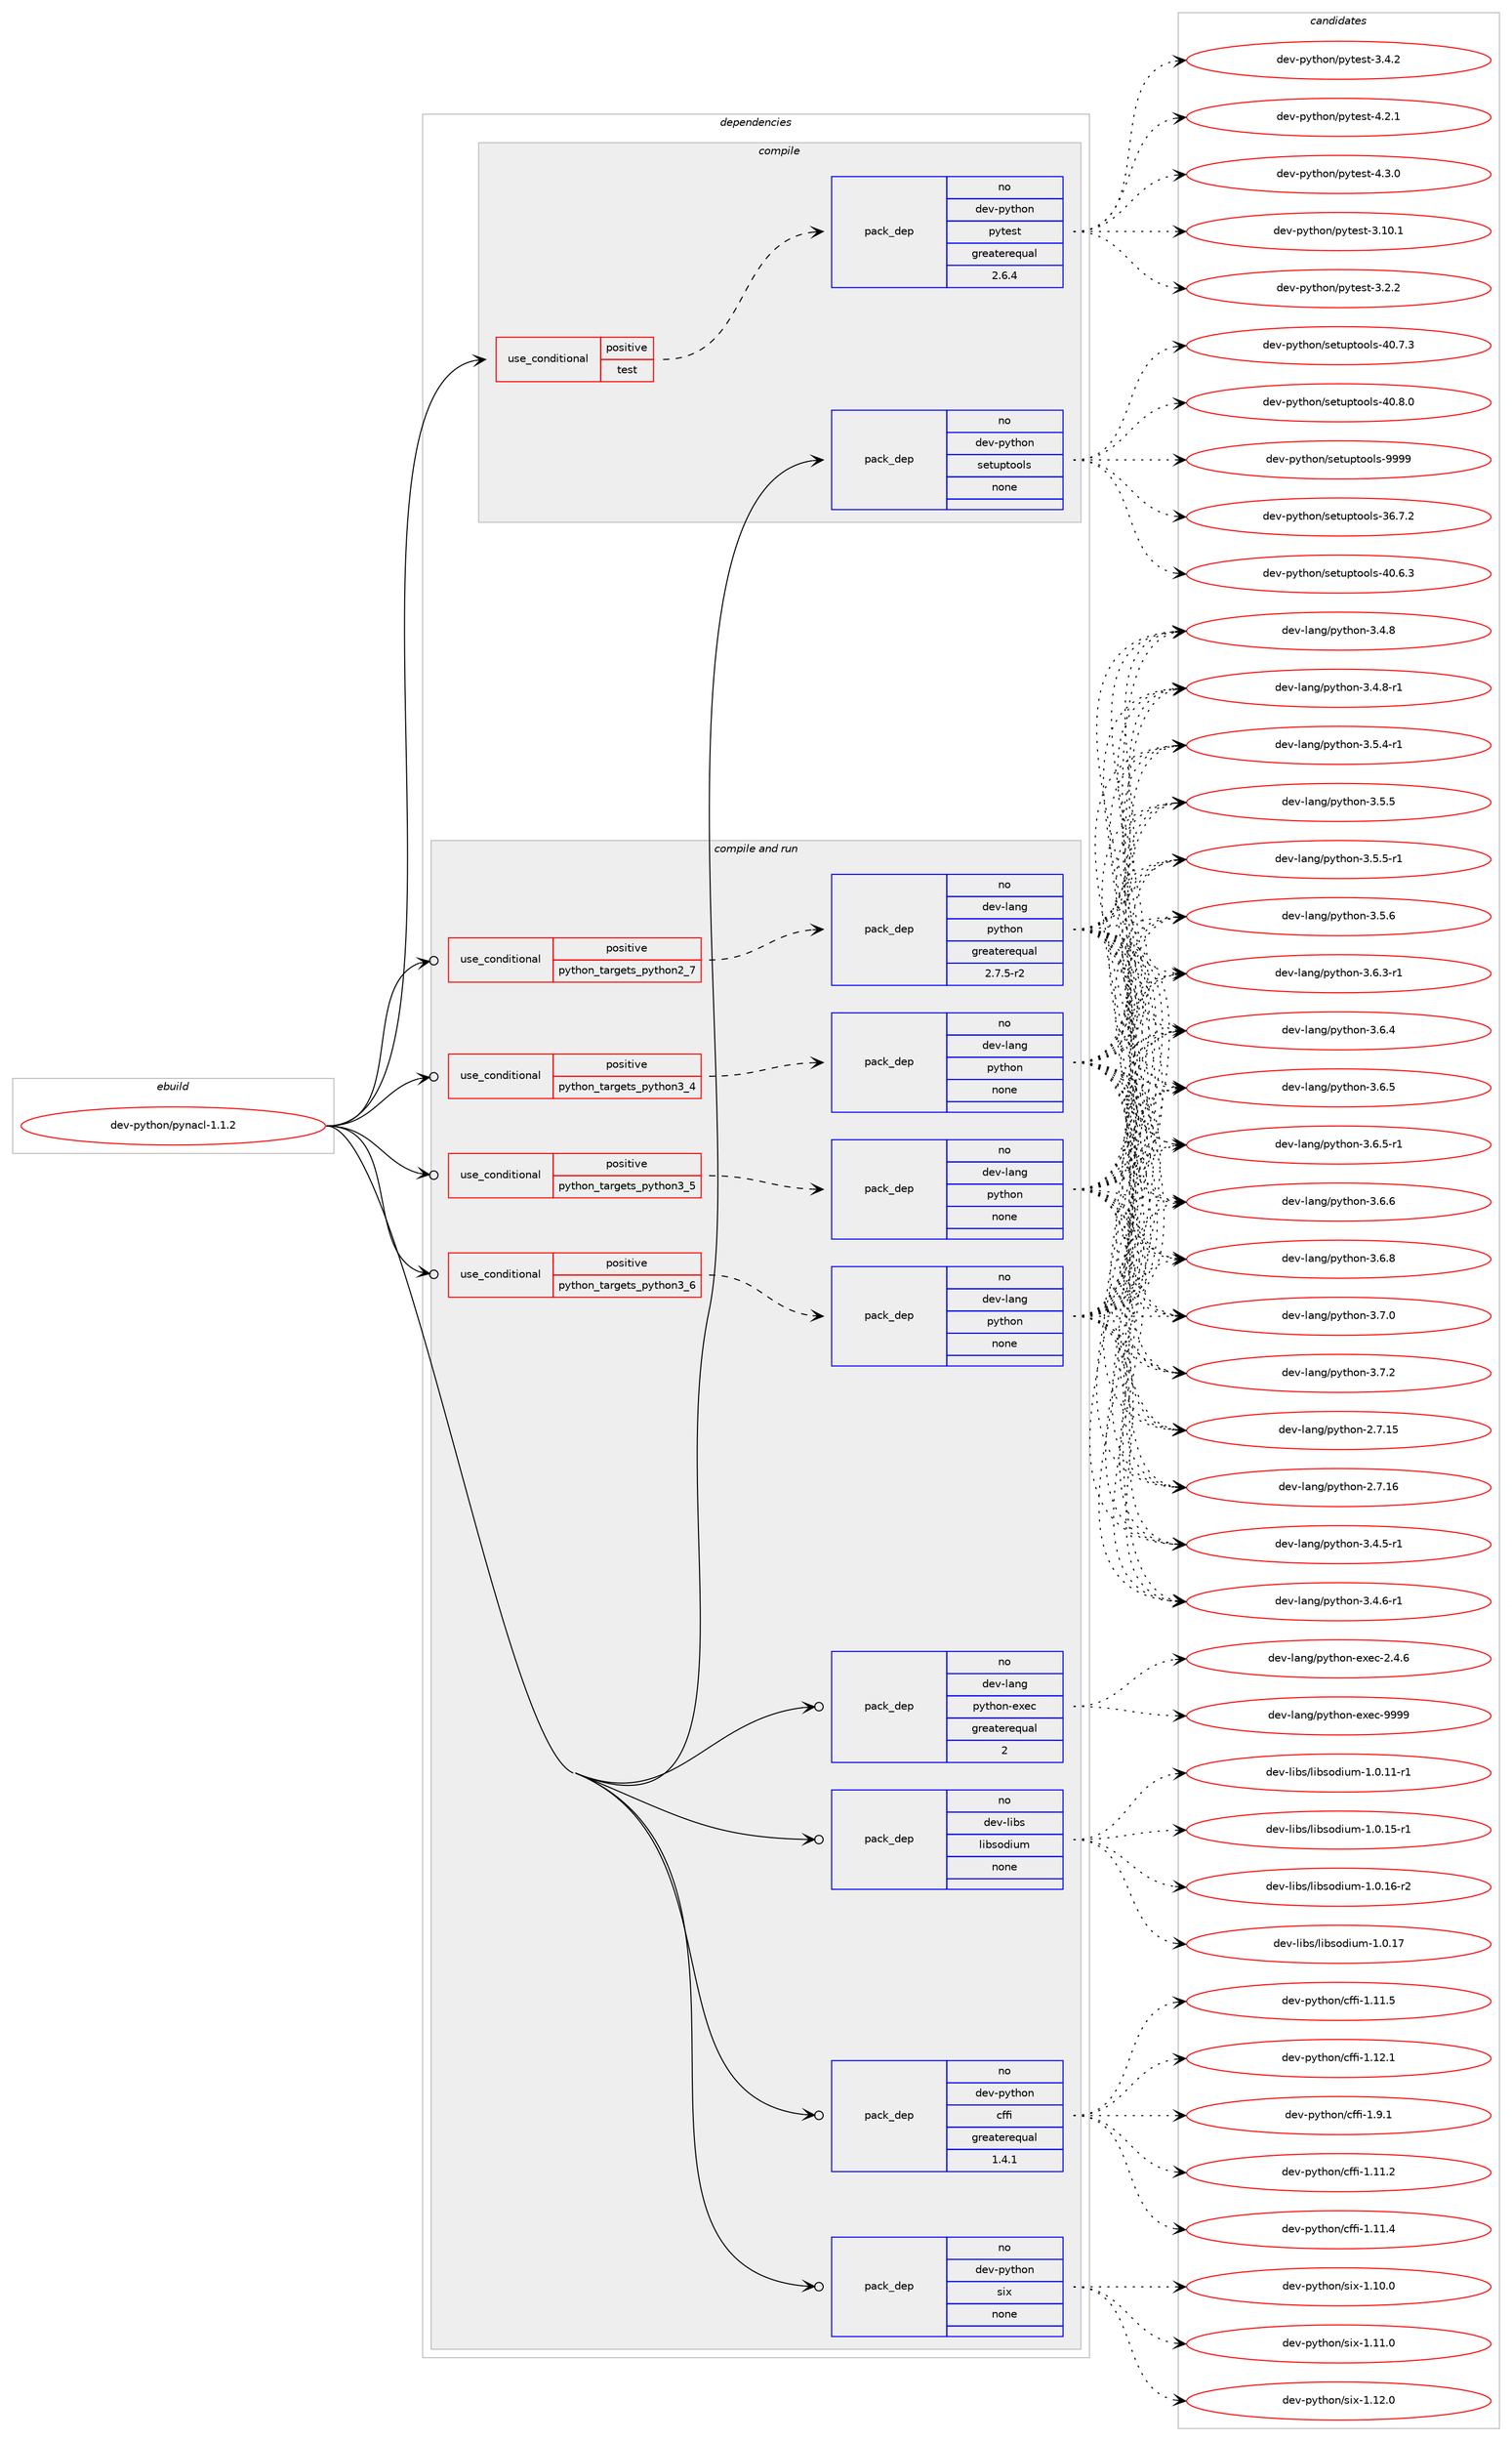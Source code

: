 digraph prolog {

# *************
# Graph options
# *************

newrank=true;
concentrate=true;
compound=true;
graph [rankdir=LR,fontname=Helvetica,fontsize=10,ranksep=1.5];#, ranksep=2.5, nodesep=0.2];
edge  [arrowhead=vee];
node  [fontname=Helvetica,fontsize=10];

# **********
# The ebuild
# **********

subgraph cluster_leftcol {
color=gray;
rank=same;
label=<<i>ebuild</i>>;
id [label="dev-python/pynacl-1.1.2", color=red, width=4, href="../dev-python/pynacl-1.1.2.svg"];
}

# ****************
# The dependencies
# ****************

subgraph cluster_midcol {
color=gray;
label=<<i>dependencies</i>>;
subgraph cluster_compile {
fillcolor="#eeeeee";
style=filled;
label=<<i>compile</i>>;
subgraph cond381279 {
dependency1430680 [label=<<TABLE BORDER="0" CELLBORDER="1" CELLSPACING="0" CELLPADDING="4"><TR><TD ROWSPAN="3" CELLPADDING="10">use_conditional</TD></TR><TR><TD>positive</TD></TR><TR><TD>test</TD></TR></TABLE>>, shape=none, color=red];
subgraph pack1026079 {
dependency1430681 [label=<<TABLE BORDER="0" CELLBORDER="1" CELLSPACING="0" CELLPADDING="4" WIDTH="220"><TR><TD ROWSPAN="6" CELLPADDING="30">pack_dep</TD></TR><TR><TD WIDTH="110">no</TD></TR><TR><TD>dev-python</TD></TR><TR><TD>pytest</TD></TR><TR><TD>greaterequal</TD></TR><TR><TD>2.6.4</TD></TR></TABLE>>, shape=none, color=blue];
}
dependency1430680:e -> dependency1430681:w [weight=20,style="dashed",arrowhead="vee"];
}
id:e -> dependency1430680:w [weight=20,style="solid",arrowhead="vee"];
subgraph pack1026080 {
dependency1430682 [label=<<TABLE BORDER="0" CELLBORDER="1" CELLSPACING="0" CELLPADDING="4" WIDTH="220"><TR><TD ROWSPAN="6" CELLPADDING="30">pack_dep</TD></TR><TR><TD WIDTH="110">no</TD></TR><TR><TD>dev-python</TD></TR><TR><TD>setuptools</TD></TR><TR><TD>none</TD></TR><TR><TD></TD></TR></TABLE>>, shape=none, color=blue];
}
id:e -> dependency1430682:w [weight=20,style="solid",arrowhead="vee"];
}
subgraph cluster_compileandrun {
fillcolor="#eeeeee";
style=filled;
label=<<i>compile and run</i>>;
subgraph cond381280 {
dependency1430683 [label=<<TABLE BORDER="0" CELLBORDER="1" CELLSPACING="0" CELLPADDING="4"><TR><TD ROWSPAN="3" CELLPADDING="10">use_conditional</TD></TR><TR><TD>positive</TD></TR><TR><TD>python_targets_python2_7</TD></TR></TABLE>>, shape=none, color=red];
subgraph pack1026081 {
dependency1430684 [label=<<TABLE BORDER="0" CELLBORDER="1" CELLSPACING="0" CELLPADDING="4" WIDTH="220"><TR><TD ROWSPAN="6" CELLPADDING="30">pack_dep</TD></TR><TR><TD WIDTH="110">no</TD></TR><TR><TD>dev-lang</TD></TR><TR><TD>python</TD></TR><TR><TD>greaterequal</TD></TR><TR><TD>2.7.5-r2</TD></TR></TABLE>>, shape=none, color=blue];
}
dependency1430683:e -> dependency1430684:w [weight=20,style="dashed",arrowhead="vee"];
}
id:e -> dependency1430683:w [weight=20,style="solid",arrowhead="odotvee"];
subgraph cond381281 {
dependency1430685 [label=<<TABLE BORDER="0" CELLBORDER="1" CELLSPACING="0" CELLPADDING="4"><TR><TD ROWSPAN="3" CELLPADDING="10">use_conditional</TD></TR><TR><TD>positive</TD></TR><TR><TD>python_targets_python3_4</TD></TR></TABLE>>, shape=none, color=red];
subgraph pack1026082 {
dependency1430686 [label=<<TABLE BORDER="0" CELLBORDER="1" CELLSPACING="0" CELLPADDING="4" WIDTH="220"><TR><TD ROWSPAN="6" CELLPADDING="30">pack_dep</TD></TR><TR><TD WIDTH="110">no</TD></TR><TR><TD>dev-lang</TD></TR><TR><TD>python</TD></TR><TR><TD>none</TD></TR><TR><TD></TD></TR></TABLE>>, shape=none, color=blue];
}
dependency1430685:e -> dependency1430686:w [weight=20,style="dashed",arrowhead="vee"];
}
id:e -> dependency1430685:w [weight=20,style="solid",arrowhead="odotvee"];
subgraph cond381282 {
dependency1430687 [label=<<TABLE BORDER="0" CELLBORDER="1" CELLSPACING="0" CELLPADDING="4"><TR><TD ROWSPAN="3" CELLPADDING="10">use_conditional</TD></TR><TR><TD>positive</TD></TR><TR><TD>python_targets_python3_5</TD></TR></TABLE>>, shape=none, color=red];
subgraph pack1026083 {
dependency1430688 [label=<<TABLE BORDER="0" CELLBORDER="1" CELLSPACING="0" CELLPADDING="4" WIDTH="220"><TR><TD ROWSPAN="6" CELLPADDING="30">pack_dep</TD></TR><TR><TD WIDTH="110">no</TD></TR><TR><TD>dev-lang</TD></TR><TR><TD>python</TD></TR><TR><TD>none</TD></TR><TR><TD></TD></TR></TABLE>>, shape=none, color=blue];
}
dependency1430687:e -> dependency1430688:w [weight=20,style="dashed",arrowhead="vee"];
}
id:e -> dependency1430687:w [weight=20,style="solid",arrowhead="odotvee"];
subgraph cond381283 {
dependency1430689 [label=<<TABLE BORDER="0" CELLBORDER="1" CELLSPACING="0" CELLPADDING="4"><TR><TD ROWSPAN="3" CELLPADDING="10">use_conditional</TD></TR><TR><TD>positive</TD></TR><TR><TD>python_targets_python3_6</TD></TR></TABLE>>, shape=none, color=red];
subgraph pack1026084 {
dependency1430690 [label=<<TABLE BORDER="0" CELLBORDER="1" CELLSPACING="0" CELLPADDING="4" WIDTH="220"><TR><TD ROWSPAN="6" CELLPADDING="30">pack_dep</TD></TR><TR><TD WIDTH="110">no</TD></TR><TR><TD>dev-lang</TD></TR><TR><TD>python</TD></TR><TR><TD>none</TD></TR><TR><TD></TD></TR></TABLE>>, shape=none, color=blue];
}
dependency1430689:e -> dependency1430690:w [weight=20,style="dashed",arrowhead="vee"];
}
id:e -> dependency1430689:w [weight=20,style="solid",arrowhead="odotvee"];
subgraph pack1026085 {
dependency1430691 [label=<<TABLE BORDER="0" CELLBORDER="1" CELLSPACING="0" CELLPADDING="4" WIDTH="220"><TR><TD ROWSPAN="6" CELLPADDING="30">pack_dep</TD></TR><TR><TD WIDTH="110">no</TD></TR><TR><TD>dev-lang</TD></TR><TR><TD>python-exec</TD></TR><TR><TD>greaterequal</TD></TR><TR><TD>2</TD></TR></TABLE>>, shape=none, color=blue];
}
id:e -> dependency1430691:w [weight=20,style="solid",arrowhead="odotvee"];
subgraph pack1026086 {
dependency1430692 [label=<<TABLE BORDER="0" CELLBORDER="1" CELLSPACING="0" CELLPADDING="4" WIDTH="220"><TR><TD ROWSPAN="6" CELLPADDING="30">pack_dep</TD></TR><TR><TD WIDTH="110">no</TD></TR><TR><TD>dev-libs</TD></TR><TR><TD>libsodium</TD></TR><TR><TD>none</TD></TR><TR><TD></TD></TR></TABLE>>, shape=none, color=blue];
}
id:e -> dependency1430692:w [weight=20,style="solid",arrowhead="odotvee"];
subgraph pack1026087 {
dependency1430693 [label=<<TABLE BORDER="0" CELLBORDER="1" CELLSPACING="0" CELLPADDING="4" WIDTH="220"><TR><TD ROWSPAN="6" CELLPADDING="30">pack_dep</TD></TR><TR><TD WIDTH="110">no</TD></TR><TR><TD>dev-python</TD></TR><TR><TD>cffi</TD></TR><TR><TD>greaterequal</TD></TR><TR><TD>1.4.1</TD></TR></TABLE>>, shape=none, color=blue];
}
id:e -> dependency1430693:w [weight=20,style="solid",arrowhead="odotvee"];
subgraph pack1026088 {
dependency1430694 [label=<<TABLE BORDER="0" CELLBORDER="1" CELLSPACING="0" CELLPADDING="4" WIDTH="220"><TR><TD ROWSPAN="6" CELLPADDING="30">pack_dep</TD></TR><TR><TD WIDTH="110">no</TD></TR><TR><TD>dev-python</TD></TR><TR><TD>six</TD></TR><TR><TD>none</TD></TR><TR><TD></TD></TR></TABLE>>, shape=none, color=blue];
}
id:e -> dependency1430694:w [weight=20,style="solid",arrowhead="odotvee"];
}
subgraph cluster_run {
fillcolor="#eeeeee";
style=filled;
label=<<i>run</i>>;
}
}

# **************
# The candidates
# **************

subgraph cluster_choices {
rank=same;
color=gray;
label=<<i>candidates</i>>;

subgraph choice1026079 {
color=black;
nodesep=1;
choice100101118451121211161041111104711212111610111511645514649484649 [label="dev-python/pytest-3.10.1", color=red, width=4,href="../dev-python/pytest-3.10.1.svg"];
choice1001011184511212111610411111047112121116101115116455146504650 [label="dev-python/pytest-3.2.2", color=red, width=4,href="../dev-python/pytest-3.2.2.svg"];
choice1001011184511212111610411111047112121116101115116455146524650 [label="dev-python/pytest-3.4.2", color=red, width=4,href="../dev-python/pytest-3.4.2.svg"];
choice1001011184511212111610411111047112121116101115116455246504649 [label="dev-python/pytest-4.2.1", color=red, width=4,href="../dev-python/pytest-4.2.1.svg"];
choice1001011184511212111610411111047112121116101115116455246514648 [label="dev-python/pytest-4.3.0", color=red, width=4,href="../dev-python/pytest-4.3.0.svg"];
dependency1430681:e -> choice100101118451121211161041111104711212111610111511645514649484649:w [style=dotted,weight="100"];
dependency1430681:e -> choice1001011184511212111610411111047112121116101115116455146504650:w [style=dotted,weight="100"];
dependency1430681:e -> choice1001011184511212111610411111047112121116101115116455146524650:w [style=dotted,weight="100"];
dependency1430681:e -> choice1001011184511212111610411111047112121116101115116455246504649:w [style=dotted,weight="100"];
dependency1430681:e -> choice1001011184511212111610411111047112121116101115116455246514648:w [style=dotted,weight="100"];
}
subgraph choice1026080 {
color=black;
nodesep=1;
choice100101118451121211161041111104711510111611711211611111110811545515446554650 [label="dev-python/setuptools-36.7.2", color=red, width=4,href="../dev-python/setuptools-36.7.2.svg"];
choice100101118451121211161041111104711510111611711211611111110811545524846544651 [label="dev-python/setuptools-40.6.3", color=red, width=4,href="../dev-python/setuptools-40.6.3.svg"];
choice100101118451121211161041111104711510111611711211611111110811545524846554651 [label="dev-python/setuptools-40.7.3", color=red, width=4,href="../dev-python/setuptools-40.7.3.svg"];
choice100101118451121211161041111104711510111611711211611111110811545524846564648 [label="dev-python/setuptools-40.8.0", color=red, width=4,href="../dev-python/setuptools-40.8.0.svg"];
choice10010111845112121116104111110471151011161171121161111111081154557575757 [label="dev-python/setuptools-9999", color=red, width=4,href="../dev-python/setuptools-9999.svg"];
dependency1430682:e -> choice100101118451121211161041111104711510111611711211611111110811545515446554650:w [style=dotted,weight="100"];
dependency1430682:e -> choice100101118451121211161041111104711510111611711211611111110811545524846544651:w [style=dotted,weight="100"];
dependency1430682:e -> choice100101118451121211161041111104711510111611711211611111110811545524846554651:w [style=dotted,weight="100"];
dependency1430682:e -> choice100101118451121211161041111104711510111611711211611111110811545524846564648:w [style=dotted,weight="100"];
dependency1430682:e -> choice10010111845112121116104111110471151011161171121161111111081154557575757:w [style=dotted,weight="100"];
}
subgraph choice1026081 {
color=black;
nodesep=1;
choice10010111845108971101034711212111610411111045504655464953 [label="dev-lang/python-2.7.15", color=red, width=4,href="../dev-lang/python-2.7.15.svg"];
choice10010111845108971101034711212111610411111045504655464954 [label="dev-lang/python-2.7.16", color=red, width=4,href="../dev-lang/python-2.7.16.svg"];
choice1001011184510897110103471121211161041111104551465246534511449 [label="dev-lang/python-3.4.5-r1", color=red, width=4,href="../dev-lang/python-3.4.5-r1.svg"];
choice1001011184510897110103471121211161041111104551465246544511449 [label="dev-lang/python-3.4.6-r1", color=red, width=4,href="../dev-lang/python-3.4.6-r1.svg"];
choice100101118451089711010347112121116104111110455146524656 [label="dev-lang/python-3.4.8", color=red, width=4,href="../dev-lang/python-3.4.8.svg"];
choice1001011184510897110103471121211161041111104551465246564511449 [label="dev-lang/python-3.4.8-r1", color=red, width=4,href="../dev-lang/python-3.4.8-r1.svg"];
choice1001011184510897110103471121211161041111104551465346524511449 [label="dev-lang/python-3.5.4-r1", color=red, width=4,href="../dev-lang/python-3.5.4-r1.svg"];
choice100101118451089711010347112121116104111110455146534653 [label="dev-lang/python-3.5.5", color=red, width=4,href="../dev-lang/python-3.5.5.svg"];
choice1001011184510897110103471121211161041111104551465346534511449 [label="dev-lang/python-3.5.5-r1", color=red, width=4,href="../dev-lang/python-3.5.5-r1.svg"];
choice100101118451089711010347112121116104111110455146534654 [label="dev-lang/python-3.5.6", color=red, width=4,href="../dev-lang/python-3.5.6.svg"];
choice1001011184510897110103471121211161041111104551465446514511449 [label="dev-lang/python-3.6.3-r1", color=red, width=4,href="../dev-lang/python-3.6.3-r1.svg"];
choice100101118451089711010347112121116104111110455146544652 [label="dev-lang/python-3.6.4", color=red, width=4,href="../dev-lang/python-3.6.4.svg"];
choice100101118451089711010347112121116104111110455146544653 [label="dev-lang/python-3.6.5", color=red, width=4,href="../dev-lang/python-3.6.5.svg"];
choice1001011184510897110103471121211161041111104551465446534511449 [label="dev-lang/python-3.6.5-r1", color=red, width=4,href="../dev-lang/python-3.6.5-r1.svg"];
choice100101118451089711010347112121116104111110455146544654 [label="dev-lang/python-3.6.6", color=red, width=4,href="../dev-lang/python-3.6.6.svg"];
choice100101118451089711010347112121116104111110455146544656 [label="dev-lang/python-3.6.8", color=red, width=4,href="../dev-lang/python-3.6.8.svg"];
choice100101118451089711010347112121116104111110455146554648 [label="dev-lang/python-3.7.0", color=red, width=4,href="../dev-lang/python-3.7.0.svg"];
choice100101118451089711010347112121116104111110455146554650 [label="dev-lang/python-3.7.2", color=red, width=4,href="../dev-lang/python-3.7.2.svg"];
dependency1430684:e -> choice10010111845108971101034711212111610411111045504655464953:w [style=dotted,weight="100"];
dependency1430684:e -> choice10010111845108971101034711212111610411111045504655464954:w [style=dotted,weight="100"];
dependency1430684:e -> choice1001011184510897110103471121211161041111104551465246534511449:w [style=dotted,weight="100"];
dependency1430684:e -> choice1001011184510897110103471121211161041111104551465246544511449:w [style=dotted,weight="100"];
dependency1430684:e -> choice100101118451089711010347112121116104111110455146524656:w [style=dotted,weight="100"];
dependency1430684:e -> choice1001011184510897110103471121211161041111104551465246564511449:w [style=dotted,weight="100"];
dependency1430684:e -> choice1001011184510897110103471121211161041111104551465346524511449:w [style=dotted,weight="100"];
dependency1430684:e -> choice100101118451089711010347112121116104111110455146534653:w [style=dotted,weight="100"];
dependency1430684:e -> choice1001011184510897110103471121211161041111104551465346534511449:w [style=dotted,weight="100"];
dependency1430684:e -> choice100101118451089711010347112121116104111110455146534654:w [style=dotted,weight="100"];
dependency1430684:e -> choice1001011184510897110103471121211161041111104551465446514511449:w [style=dotted,weight="100"];
dependency1430684:e -> choice100101118451089711010347112121116104111110455146544652:w [style=dotted,weight="100"];
dependency1430684:e -> choice100101118451089711010347112121116104111110455146544653:w [style=dotted,weight="100"];
dependency1430684:e -> choice1001011184510897110103471121211161041111104551465446534511449:w [style=dotted,weight="100"];
dependency1430684:e -> choice100101118451089711010347112121116104111110455146544654:w [style=dotted,weight="100"];
dependency1430684:e -> choice100101118451089711010347112121116104111110455146544656:w [style=dotted,weight="100"];
dependency1430684:e -> choice100101118451089711010347112121116104111110455146554648:w [style=dotted,weight="100"];
dependency1430684:e -> choice100101118451089711010347112121116104111110455146554650:w [style=dotted,weight="100"];
}
subgraph choice1026082 {
color=black;
nodesep=1;
choice10010111845108971101034711212111610411111045504655464953 [label="dev-lang/python-2.7.15", color=red, width=4,href="../dev-lang/python-2.7.15.svg"];
choice10010111845108971101034711212111610411111045504655464954 [label="dev-lang/python-2.7.16", color=red, width=4,href="../dev-lang/python-2.7.16.svg"];
choice1001011184510897110103471121211161041111104551465246534511449 [label="dev-lang/python-3.4.5-r1", color=red, width=4,href="../dev-lang/python-3.4.5-r1.svg"];
choice1001011184510897110103471121211161041111104551465246544511449 [label="dev-lang/python-3.4.6-r1", color=red, width=4,href="../dev-lang/python-3.4.6-r1.svg"];
choice100101118451089711010347112121116104111110455146524656 [label="dev-lang/python-3.4.8", color=red, width=4,href="../dev-lang/python-3.4.8.svg"];
choice1001011184510897110103471121211161041111104551465246564511449 [label="dev-lang/python-3.4.8-r1", color=red, width=4,href="../dev-lang/python-3.4.8-r1.svg"];
choice1001011184510897110103471121211161041111104551465346524511449 [label="dev-lang/python-3.5.4-r1", color=red, width=4,href="../dev-lang/python-3.5.4-r1.svg"];
choice100101118451089711010347112121116104111110455146534653 [label="dev-lang/python-3.5.5", color=red, width=4,href="../dev-lang/python-3.5.5.svg"];
choice1001011184510897110103471121211161041111104551465346534511449 [label="dev-lang/python-3.5.5-r1", color=red, width=4,href="../dev-lang/python-3.5.5-r1.svg"];
choice100101118451089711010347112121116104111110455146534654 [label="dev-lang/python-3.5.6", color=red, width=4,href="../dev-lang/python-3.5.6.svg"];
choice1001011184510897110103471121211161041111104551465446514511449 [label="dev-lang/python-3.6.3-r1", color=red, width=4,href="../dev-lang/python-3.6.3-r1.svg"];
choice100101118451089711010347112121116104111110455146544652 [label="dev-lang/python-3.6.4", color=red, width=4,href="../dev-lang/python-3.6.4.svg"];
choice100101118451089711010347112121116104111110455146544653 [label="dev-lang/python-3.6.5", color=red, width=4,href="../dev-lang/python-3.6.5.svg"];
choice1001011184510897110103471121211161041111104551465446534511449 [label="dev-lang/python-3.6.5-r1", color=red, width=4,href="../dev-lang/python-3.6.5-r1.svg"];
choice100101118451089711010347112121116104111110455146544654 [label="dev-lang/python-3.6.6", color=red, width=4,href="../dev-lang/python-3.6.6.svg"];
choice100101118451089711010347112121116104111110455146544656 [label="dev-lang/python-3.6.8", color=red, width=4,href="../dev-lang/python-3.6.8.svg"];
choice100101118451089711010347112121116104111110455146554648 [label="dev-lang/python-3.7.0", color=red, width=4,href="../dev-lang/python-3.7.0.svg"];
choice100101118451089711010347112121116104111110455146554650 [label="dev-lang/python-3.7.2", color=red, width=4,href="../dev-lang/python-3.7.2.svg"];
dependency1430686:e -> choice10010111845108971101034711212111610411111045504655464953:w [style=dotted,weight="100"];
dependency1430686:e -> choice10010111845108971101034711212111610411111045504655464954:w [style=dotted,weight="100"];
dependency1430686:e -> choice1001011184510897110103471121211161041111104551465246534511449:w [style=dotted,weight="100"];
dependency1430686:e -> choice1001011184510897110103471121211161041111104551465246544511449:w [style=dotted,weight="100"];
dependency1430686:e -> choice100101118451089711010347112121116104111110455146524656:w [style=dotted,weight="100"];
dependency1430686:e -> choice1001011184510897110103471121211161041111104551465246564511449:w [style=dotted,weight="100"];
dependency1430686:e -> choice1001011184510897110103471121211161041111104551465346524511449:w [style=dotted,weight="100"];
dependency1430686:e -> choice100101118451089711010347112121116104111110455146534653:w [style=dotted,weight="100"];
dependency1430686:e -> choice1001011184510897110103471121211161041111104551465346534511449:w [style=dotted,weight="100"];
dependency1430686:e -> choice100101118451089711010347112121116104111110455146534654:w [style=dotted,weight="100"];
dependency1430686:e -> choice1001011184510897110103471121211161041111104551465446514511449:w [style=dotted,weight="100"];
dependency1430686:e -> choice100101118451089711010347112121116104111110455146544652:w [style=dotted,weight="100"];
dependency1430686:e -> choice100101118451089711010347112121116104111110455146544653:w [style=dotted,weight="100"];
dependency1430686:e -> choice1001011184510897110103471121211161041111104551465446534511449:w [style=dotted,weight="100"];
dependency1430686:e -> choice100101118451089711010347112121116104111110455146544654:w [style=dotted,weight="100"];
dependency1430686:e -> choice100101118451089711010347112121116104111110455146544656:w [style=dotted,weight="100"];
dependency1430686:e -> choice100101118451089711010347112121116104111110455146554648:w [style=dotted,weight="100"];
dependency1430686:e -> choice100101118451089711010347112121116104111110455146554650:w [style=dotted,weight="100"];
}
subgraph choice1026083 {
color=black;
nodesep=1;
choice10010111845108971101034711212111610411111045504655464953 [label="dev-lang/python-2.7.15", color=red, width=4,href="../dev-lang/python-2.7.15.svg"];
choice10010111845108971101034711212111610411111045504655464954 [label="dev-lang/python-2.7.16", color=red, width=4,href="../dev-lang/python-2.7.16.svg"];
choice1001011184510897110103471121211161041111104551465246534511449 [label="dev-lang/python-3.4.5-r1", color=red, width=4,href="../dev-lang/python-3.4.5-r1.svg"];
choice1001011184510897110103471121211161041111104551465246544511449 [label="dev-lang/python-3.4.6-r1", color=red, width=4,href="../dev-lang/python-3.4.6-r1.svg"];
choice100101118451089711010347112121116104111110455146524656 [label="dev-lang/python-3.4.8", color=red, width=4,href="../dev-lang/python-3.4.8.svg"];
choice1001011184510897110103471121211161041111104551465246564511449 [label="dev-lang/python-3.4.8-r1", color=red, width=4,href="../dev-lang/python-3.4.8-r1.svg"];
choice1001011184510897110103471121211161041111104551465346524511449 [label="dev-lang/python-3.5.4-r1", color=red, width=4,href="../dev-lang/python-3.5.4-r1.svg"];
choice100101118451089711010347112121116104111110455146534653 [label="dev-lang/python-3.5.5", color=red, width=4,href="../dev-lang/python-3.5.5.svg"];
choice1001011184510897110103471121211161041111104551465346534511449 [label="dev-lang/python-3.5.5-r1", color=red, width=4,href="../dev-lang/python-3.5.5-r1.svg"];
choice100101118451089711010347112121116104111110455146534654 [label="dev-lang/python-3.5.6", color=red, width=4,href="../dev-lang/python-3.5.6.svg"];
choice1001011184510897110103471121211161041111104551465446514511449 [label="dev-lang/python-3.6.3-r1", color=red, width=4,href="../dev-lang/python-3.6.3-r1.svg"];
choice100101118451089711010347112121116104111110455146544652 [label="dev-lang/python-3.6.4", color=red, width=4,href="../dev-lang/python-3.6.4.svg"];
choice100101118451089711010347112121116104111110455146544653 [label="dev-lang/python-3.6.5", color=red, width=4,href="../dev-lang/python-3.6.5.svg"];
choice1001011184510897110103471121211161041111104551465446534511449 [label="dev-lang/python-3.6.5-r1", color=red, width=4,href="../dev-lang/python-3.6.5-r1.svg"];
choice100101118451089711010347112121116104111110455146544654 [label="dev-lang/python-3.6.6", color=red, width=4,href="../dev-lang/python-3.6.6.svg"];
choice100101118451089711010347112121116104111110455146544656 [label="dev-lang/python-3.6.8", color=red, width=4,href="../dev-lang/python-3.6.8.svg"];
choice100101118451089711010347112121116104111110455146554648 [label="dev-lang/python-3.7.0", color=red, width=4,href="../dev-lang/python-3.7.0.svg"];
choice100101118451089711010347112121116104111110455146554650 [label="dev-lang/python-3.7.2", color=red, width=4,href="../dev-lang/python-3.7.2.svg"];
dependency1430688:e -> choice10010111845108971101034711212111610411111045504655464953:w [style=dotted,weight="100"];
dependency1430688:e -> choice10010111845108971101034711212111610411111045504655464954:w [style=dotted,weight="100"];
dependency1430688:e -> choice1001011184510897110103471121211161041111104551465246534511449:w [style=dotted,weight="100"];
dependency1430688:e -> choice1001011184510897110103471121211161041111104551465246544511449:w [style=dotted,weight="100"];
dependency1430688:e -> choice100101118451089711010347112121116104111110455146524656:w [style=dotted,weight="100"];
dependency1430688:e -> choice1001011184510897110103471121211161041111104551465246564511449:w [style=dotted,weight="100"];
dependency1430688:e -> choice1001011184510897110103471121211161041111104551465346524511449:w [style=dotted,weight="100"];
dependency1430688:e -> choice100101118451089711010347112121116104111110455146534653:w [style=dotted,weight="100"];
dependency1430688:e -> choice1001011184510897110103471121211161041111104551465346534511449:w [style=dotted,weight="100"];
dependency1430688:e -> choice100101118451089711010347112121116104111110455146534654:w [style=dotted,weight="100"];
dependency1430688:e -> choice1001011184510897110103471121211161041111104551465446514511449:w [style=dotted,weight="100"];
dependency1430688:e -> choice100101118451089711010347112121116104111110455146544652:w [style=dotted,weight="100"];
dependency1430688:e -> choice100101118451089711010347112121116104111110455146544653:w [style=dotted,weight="100"];
dependency1430688:e -> choice1001011184510897110103471121211161041111104551465446534511449:w [style=dotted,weight="100"];
dependency1430688:e -> choice100101118451089711010347112121116104111110455146544654:w [style=dotted,weight="100"];
dependency1430688:e -> choice100101118451089711010347112121116104111110455146544656:w [style=dotted,weight="100"];
dependency1430688:e -> choice100101118451089711010347112121116104111110455146554648:w [style=dotted,weight="100"];
dependency1430688:e -> choice100101118451089711010347112121116104111110455146554650:w [style=dotted,weight="100"];
}
subgraph choice1026084 {
color=black;
nodesep=1;
choice10010111845108971101034711212111610411111045504655464953 [label="dev-lang/python-2.7.15", color=red, width=4,href="../dev-lang/python-2.7.15.svg"];
choice10010111845108971101034711212111610411111045504655464954 [label="dev-lang/python-2.7.16", color=red, width=4,href="../dev-lang/python-2.7.16.svg"];
choice1001011184510897110103471121211161041111104551465246534511449 [label="dev-lang/python-3.4.5-r1", color=red, width=4,href="../dev-lang/python-3.4.5-r1.svg"];
choice1001011184510897110103471121211161041111104551465246544511449 [label="dev-lang/python-3.4.6-r1", color=red, width=4,href="../dev-lang/python-3.4.6-r1.svg"];
choice100101118451089711010347112121116104111110455146524656 [label="dev-lang/python-3.4.8", color=red, width=4,href="../dev-lang/python-3.4.8.svg"];
choice1001011184510897110103471121211161041111104551465246564511449 [label="dev-lang/python-3.4.8-r1", color=red, width=4,href="../dev-lang/python-3.4.8-r1.svg"];
choice1001011184510897110103471121211161041111104551465346524511449 [label="dev-lang/python-3.5.4-r1", color=red, width=4,href="../dev-lang/python-3.5.4-r1.svg"];
choice100101118451089711010347112121116104111110455146534653 [label="dev-lang/python-3.5.5", color=red, width=4,href="../dev-lang/python-3.5.5.svg"];
choice1001011184510897110103471121211161041111104551465346534511449 [label="dev-lang/python-3.5.5-r1", color=red, width=4,href="../dev-lang/python-3.5.5-r1.svg"];
choice100101118451089711010347112121116104111110455146534654 [label="dev-lang/python-3.5.6", color=red, width=4,href="../dev-lang/python-3.5.6.svg"];
choice1001011184510897110103471121211161041111104551465446514511449 [label="dev-lang/python-3.6.3-r1", color=red, width=4,href="../dev-lang/python-3.6.3-r1.svg"];
choice100101118451089711010347112121116104111110455146544652 [label="dev-lang/python-3.6.4", color=red, width=4,href="../dev-lang/python-3.6.4.svg"];
choice100101118451089711010347112121116104111110455146544653 [label="dev-lang/python-3.6.5", color=red, width=4,href="../dev-lang/python-3.6.5.svg"];
choice1001011184510897110103471121211161041111104551465446534511449 [label="dev-lang/python-3.6.5-r1", color=red, width=4,href="../dev-lang/python-3.6.5-r1.svg"];
choice100101118451089711010347112121116104111110455146544654 [label="dev-lang/python-3.6.6", color=red, width=4,href="../dev-lang/python-3.6.6.svg"];
choice100101118451089711010347112121116104111110455146544656 [label="dev-lang/python-3.6.8", color=red, width=4,href="../dev-lang/python-3.6.8.svg"];
choice100101118451089711010347112121116104111110455146554648 [label="dev-lang/python-3.7.0", color=red, width=4,href="../dev-lang/python-3.7.0.svg"];
choice100101118451089711010347112121116104111110455146554650 [label="dev-lang/python-3.7.2", color=red, width=4,href="../dev-lang/python-3.7.2.svg"];
dependency1430690:e -> choice10010111845108971101034711212111610411111045504655464953:w [style=dotted,weight="100"];
dependency1430690:e -> choice10010111845108971101034711212111610411111045504655464954:w [style=dotted,weight="100"];
dependency1430690:e -> choice1001011184510897110103471121211161041111104551465246534511449:w [style=dotted,weight="100"];
dependency1430690:e -> choice1001011184510897110103471121211161041111104551465246544511449:w [style=dotted,weight="100"];
dependency1430690:e -> choice100101118451089711010347112121116104111110455146524656:w [style=dotted,weight="100"];
dependency1430690:e -> choice1001011184510897110103471121211161041111104551465246564511449:w [style=dotted,weight="100"];
dependency1430690:e -> choice1001011184510897110103471121211161041111104551465346524511449:w [style=dotted,weight="100"];
dependency1430690:e -> choice100101118451089711010347112121116104111110455146534653:w [style=dotted,weight="100"];
dependency1430690:e -> choice1001011184510897110103471121211161041111104551465346534511449:w [style=dotted,weight="100"];
dependency1430690:e -> choice100101118451089711010347112121116104111110455146534654:w [style=dotted,weight="100"];
dependency1430690:e -> choice1001011184510897110103471121211161041111104551465446514511449:w [style=dotted,weight="100"];
dependency1430690:e -> choice100101118451089711010347112121116104111110455146544652:w [style=dotted,weight="100"];
dependency1430690:e -> choice100101118451089711010347112121116104111110455146544653:w [style=dotted,weight="100"];
dependency1430690:e -> choice1001011184510897110103471121211161041111104551465446534511449:w [style=dotted,weight="100"];
dependency1430690:e -> choice100101118451089711010347112121116104111110455146544654:w [style=dotted,weight="100"];
dependency1430690:e -> choice100101118451089711010347112121116104111110455146544656:w [style=dotted,weight="100"];
dependency1430690:e -> choice100101118451089711010347112121116104111110455146554648:w [style=dotted,weight="100"];
dependency1430690:e -> choice100101118451089711010347112121116104111110455146554650:w [style=dotted,weight="100"];
}
subgraph choice1026085 {
color=black;
nodesep=1;
choice1001011184510897110103471121211161041111104510112010199455046524654 [label="dev-lang/python-exec-2.4.6", color=red, width=4,href="../dev-lang/python-exec-2.4.6.svg"];
choice10010111845108971101034711212111610411111045101120101994557575757 [label="dev-lang/python-exec-9999", color=red, width=4,href="../dev-lang/python-exec-9999.svg"];
dependency1430691:e -> choice1001011184510897110103471121211161041111104510112010199455046524654:w [style=dotted,weight="100"];
dependency1430691:e -> choice10010111845108971101034711212111610411111045101120101994557575757:w [style=dotted,weight="100"];
}
subgraph choice1026086 {
color=black;
nodesep=1;
choice10010111845108105981154710810598115111100105117109454946484649494511449 [label="dev-libs/libsodium-1.0.11-r1", color=red, width=4,href="../dev-libs/libsodium-1.0.11-r1.svg"];
choice10010111845108105981154710810598115111100105117109454946484649534511449 [label="dev-libs/libsodium-1.0.15-r1", color=red, width=4,href="../dev-libs/libsodium-1.0.15-r1.svg"];
choice10010111845108105981154710810598115111100105117109454946484649544511450 [label="dev-libs/libsodium-1.0.16-r2", color=red, width=4,href="../dev-libs/libsodium-1.0.16-r2.svg"];
choice1001011184510810598115471081059811511110010511710945494648464955 [label="dev-libs/libsodium-1.0.17", color=red, width=4,href="../dev-libs/libsodium-1.0.17.svg"];
dependency1430692:e -> choice10010111845108105981154710810598115111100105117109454946484649494511449:w [style=dotted,weight="100"];
dependency1430692:e -> choice10010111845108105981154710810598115111100105117109454946484649534511449:w [style=dotted,weight="100"];
dependency1430692:e -> choice10010111845108105981154710810598115111100105117109454946484649544511450:w [style=dotted,weight="100"];
dependency1430692:e -> choice1001011184510810598115471081059811511110010511710945494648464955:w [style=dotted,weight="100"];
}
subgraph choice1026087 {
color=black;
nodesep=1;
choice10010111845112121116104111110479910210210545494649494650 [label="dev-python/cffi-1.11.2", color=red, width=4,href="../dev-python/cffi-1.11.2.svg"];
choice10010111845112121116104111110479910210210545494649494652 [label="dev-python/cffi-1.11.4", color=red, width=4,href="../dev-python/cffi-1.11.4.svg"];
choice10010111845112121116104111110479910210210545494649494653 [label="dev-python/cffi-1.11.5", color=red, width=4,href="../dev-python/cffi-1.11.5.svg"];
choice10010111845112121116104111110479910210210545494649504649 [label="dev-python/cffi-1.12.1", color=red, width=4,href="../dev-python/cffi-1.12.1.svg"];
choice100101118451121211161041111104799102102105454946574649 [label="dev-python/cffi-1.9.1", color=red, width=4,href="../dev-python/cffi-1.9.1.svg"];
dependency1430693:e -> choice10010111845112121116104111110479910210210545494649494650:w [style=dotted,weight="100"];
dependency1430693:e -> choice10010111845112121116104111110479910210210545494649494652:w [style=dotted,weight="100"];
dependency1430693:e -> choice10010111845112121116104111110479910210210545494649494653:w [style=dotted,weight="100"];
dependency1430693:e -> choice10010111845112121116104111110479910210210545494649504649:w [style=dotted,weight="100"];
dependency1430693:e -> choice100101118451121211161041111104799102102105454946574649:w [style=dotted,weight="100"];
}
subgraph choice1026088 {
color=black;
nodesep=1;
choice100101118451121211161041111104711510512045494649484648 [label="dev-python/six-1.10.0", color=red, width=4,href="../dev-python/six-1.10.0.svg"];
choice100101118451121211161041111104711510512045494649494648 [label="dev-python/six-1.11.0", color=red, width=4,href="../dev-python/six-1.11.0.svg"];
choice100101118451121211161041111104711510512045494649504648 [label="dev-python/six-1.12.0", color=red, width=4,href="../dev-python/six-1.12.0.svg"];
dependency1430694:e -> choice100101118451121211161041111104711510512045494649484648:w [style=dotted,weight="100"];
dependency1430694:e -> choice100101118451121211161041111104711510512045494649494648:w [style=dotted,weight="100"];
dependency1430694:e -> choice100101118451121211161041111104711510512045494649504648:w [style=dotted,weight="100"];
}
}

}
